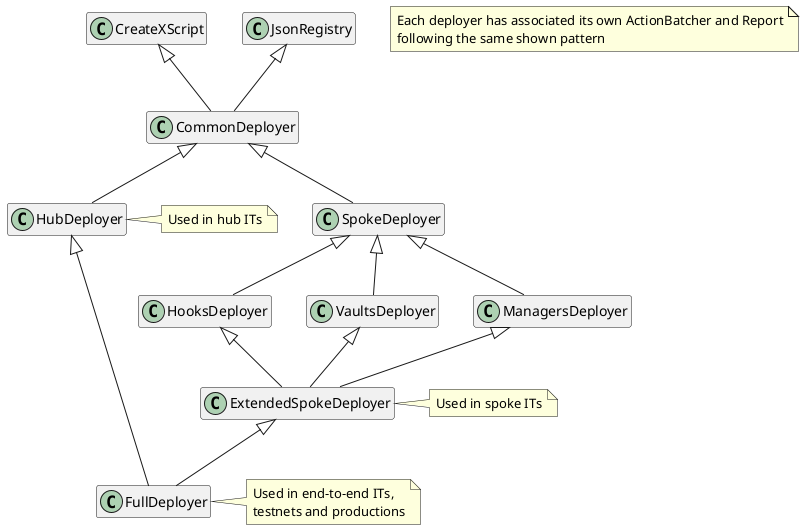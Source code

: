@startuml
hide empty members

note "Each deployer has associated its own ActionBatcher and Report\nfollowing the same shown pattern" as N1

class JsonRegistry
class CreateXScript

class CommonDeployer
class HubDeployer
class SpokeDeployer
class FullDeployer

class ManagersDeployer
class VaultsDeployer
class HooksDeployer
class ExtendedSpokeDeployer

CommonDeployer -up-|> JsonRegistry
CommonDeployer -up-|> CreateXScript
HubDeployer -up-|> CommonDeployer
SpokeDeployer -up-|> CommonDeployer

ManagersDeployer -up-|> SpokeDeployer
VaultsDeployer -up-|> SpokeDeployer
HooksDeployer -up-|> SpokeDeployer

ExtendedSpokeDeployer -up-|> ManagersDeployer
ExtendedSpokeDeployer -up-|> VaultsDeployer
ExtendedSpokeDeployer -up-|> HooksDeployer

FullDeployer -up---|> HubDeployer
FullDeployer -up-|> ExtendedSpokeDeployer

note right of ExtendedSpokeDeployer: Used in spoke ITs
note right of HubDeployer: Used in hub ITs
note right of FullDeployer: Used in end-to-end ITs,\ntestnets and productions
@enduml
